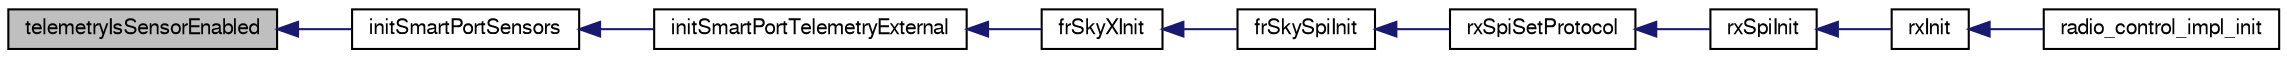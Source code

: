 digraph "telemetryIsSensorEnabled"
{
  edge [fontname="FreeSans",fontsize="10",labelfontname="FreeSans",labelfontsize="10"];
  node [fontname="FreeSans",fontsize="10",shape=record];
  rankdir="LR";
  Node1 [label="telemetryIsSensorEnabled",height=0.2,width=0.4,color="black", fillcolor="grey75", style="filled", fontcolor="black"];
  Node1 -> Node2 [dir="back",color="midnightblue",fontsize="10",style="solid",fontname="FreeSans"];
  Node2 [label="initSmartPortSensors",height=0.2,width=0.4,color="black", fillcolor="white", style="filled",URL="$cc2500__smartport_8c.html#af96c106b53f8cc26baeb4bb27cc5e5f9"];
  Node2 -> Node3 [dir="back",color="midnightblue",fontsize="10",style="solid",fontname="FreeSans"];
  Node3 [label="initSmartPortTelemetryExternal",height=0.2,width=0.4,color="black", fillcolor="white", style="filled",URL="$cc2500__smartport_8h.html#a25c89eefa21629f2aa404974b8bd67ad"];
  Node3 -> Node4 [dir="back",color="midnightblue",fontsize="10",style="solid",fontname="FreeSans"];
  Node4 [label="frSkyXInit",height=0.2,width=0.4,color="black", fillcolor="white", style="filled",URL="$cc2500__frsky__x_8h.html#a09aedfa0332a58b4e89a15471892e08d"];
  Node4 -> Node5 [dir="back",color="midnightblue",fontsize="10",style="solid",fontname="FreeSans"];
  Node5 [label="frSkySpiInit",height=0.2,width=0.4,color="black", fillcolor="white", style="filled",URL="$cc2500__frsky__shared_8c.html#ae9a644b9be932a275c8b3c77fd33f0f9"];
  Node5 -> Node6 [dir="back",color="midnightblue",fontsize="10",style="solid",fontname="FreeSans"];
  Node6 [label="rxSpiSetProtocol",height=0.2,width=0.4,color="black", fillcolor="white", style="filled",URL="$cc2500__rx__spi_8c.html#a3d2e6ea2ec7d87bc2067c0fd06ecc5c0"];
  Node6 -> Node7 [dir="back",color="midnightblue",fontsize="10",style="solid",fontname="FreeSans"];
  Node7 [label="rxSpiInit",height=0.2,width=0.4,color="black", fillcolor="white", style="filled",URL="$cc2500__rx__spi_8h.html#a69c86568ea4d5d0b6b27d470946083c5"];
  Node7 -> Node8 [dir="back",color="midnightblue",fontsize="10",style="solid",fontname="FreeSans"];
  Node8 [label="rxInit",height=0.2,width=0.4,color="black", fillcolor="white", style="filled",URL="$cc2500__rx_8h.html#a2b22f66cf63b1438ff45127b7674d1a9",tooltip="!TODO remove this extern, only needed once for channelCount "];
  Node8 -> Node9 [dir="back",color="midnightblue",fontsize="10",style="solid",fontname="FreeSans"];
  Node9 [label="radio_control_impl_init",height=0.2,width=0.4,color="black", fillcolor="white", style="filled",URL="$cc2500__paparazzi_8c.html#a6ba4bebf68f7ff39f4569dfe3b1f2832"];
}
